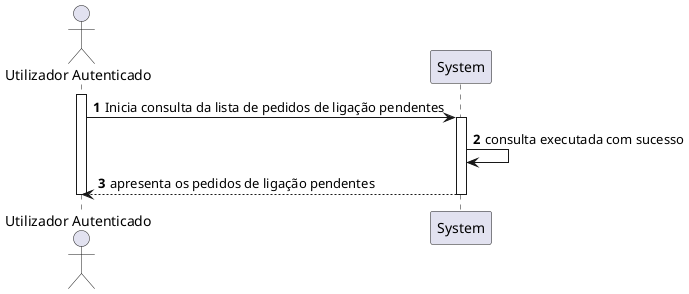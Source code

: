 @startuml
autonumber
'hide footbox

actor "Utilizador Autenticado" as ua

activate ua
ua->"System": Inicia consulta da lista de pedidos de ligação pendentes
activate "System"
"System"->"System": consulta executada com sucesso

"System"-->ua: apresenta os pedidos de ligação pendentes
deactivate "System"

deactivate ua
@enduml
